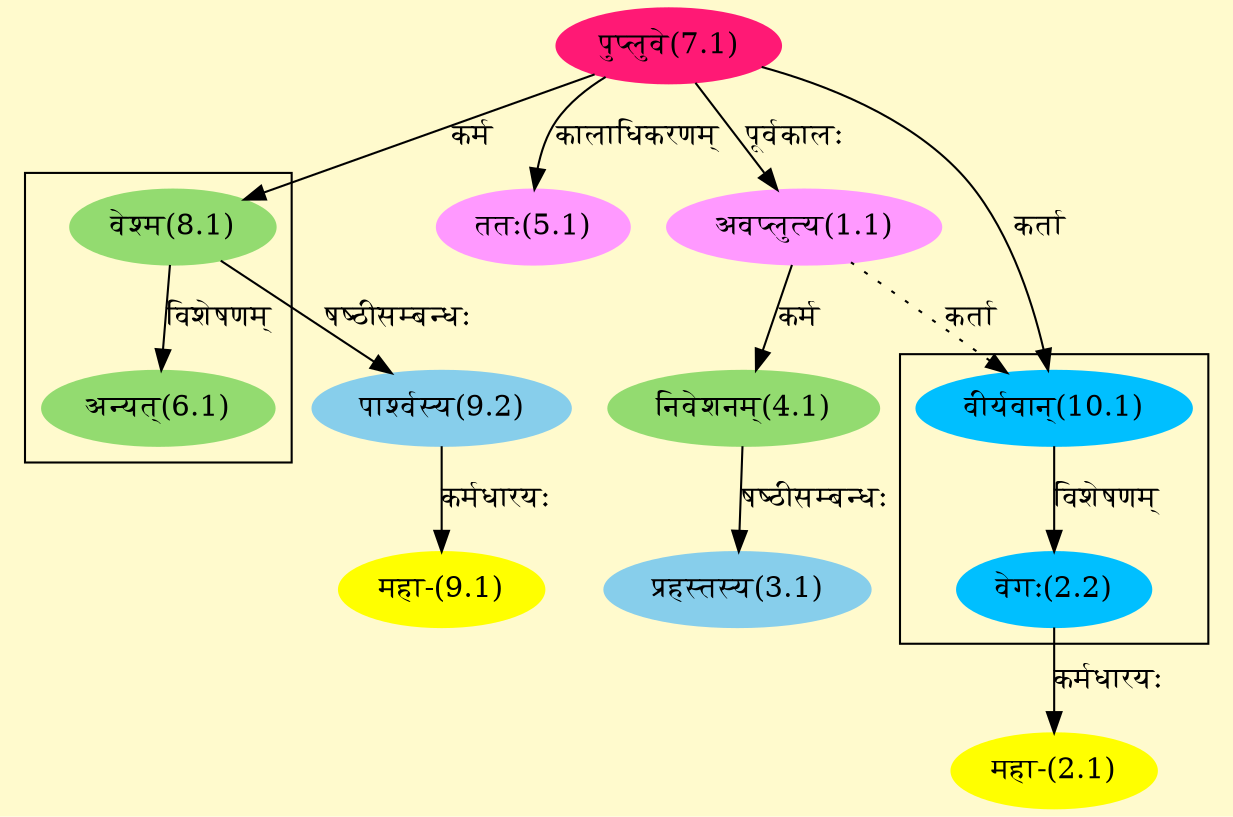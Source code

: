 digraph G{
rankdir=BT;
 compound=true;
 bgcolor="lemonchiffon1";

subgraph cluster_1{
Node2_2 [style=filled, color="#00BFFF" label = "वेगः(2.2)"]
Node10_1 [style=filled, color="#00BFFF" label = "वीर्यवान्(10.1)"]

}

subgraph cluster_2{
Node6_1 [style=filled, color="#93DB70" label = "अन्यत्(6.1)"]
Node8_1 [style=filled, color="#93DB70" label = "वेश्म(8.1)"]

}
Node1_1 [style=filled, color="#FF99FF" label = "अवप्लुत्य(1.1)"]
Node7_1 [style=filled, color="#FF1975" label = "पुप्लुवे(7.1)"]
Node2_1 [style=filled, color="#FFFF00" label = "महा-(2.1)"]
Node2_2 [style=filled, color="#00BFFF" label = "वेगः(2.2)"]
Node3_1 [style=filled, color="#87CEEB" label = "प्रहस्तस्य(3.1)"]
Node4_1 [style=filled, color="#93DB70" label = "निवेशनम्(4.1)"]
Node5_1 [style=filled, color="#FF99FF" label = "ततः(5.1)"]
Node [style=filled, color="" label = "()"]
Node8_1 [style=filled, color="#93DB70" label = "वेश्म(8.1)"]
Node9_1 [style=filled, color="#FFFF00" label = "महा-(9.1)"]
Node9_2 [style=filled, color="#87CEEB" label = "पार्श्वस्य(9.2)"]
Node10_1 [style=filled, color="#00BFFF" label = "वीर्यवान्(10.1)"]
/* Start of Relations section */

Node1_1 -> Node7_1 [  label="पूर्वकालः"  dir="back" ]
Node2_1 -> Node2_2 [  label="कर्मधारयः"  dir="back" ]
Node2_2 -> Node10_1 [  label="विशेषणम्"  dir="back" ]
Node3_1 -> Node4_1 [  label="षष्ठीसम्बन्धः"  dir="back" ]
Node4_1 -> Node1_1 [  label="कर्म"  dir="back" ]
Node5_1 -> Node7_1 [  label="कालाधिकरणम्"  dir="back" ]
Node6_1 -> Node8_1 [  label="विशेषणम्"  dir="back" ]
Node8_1 -> Node7_1 [  label="कर्म"  dir="back" ]
Node9_1 -> Node9_2 [  label="कर्मधारयः"  dir="back" ]
Node9_2 -> Node8_1 [  label="षष्ठीसम्बन्धः"  dir="back" ]
Node10_1 -> Node7_1 [  label="कर्ता"  dir="back" ]
Node10_1 -> Node1_1 [ style=dotted label="कर्ता"  dir="back" ]
}

